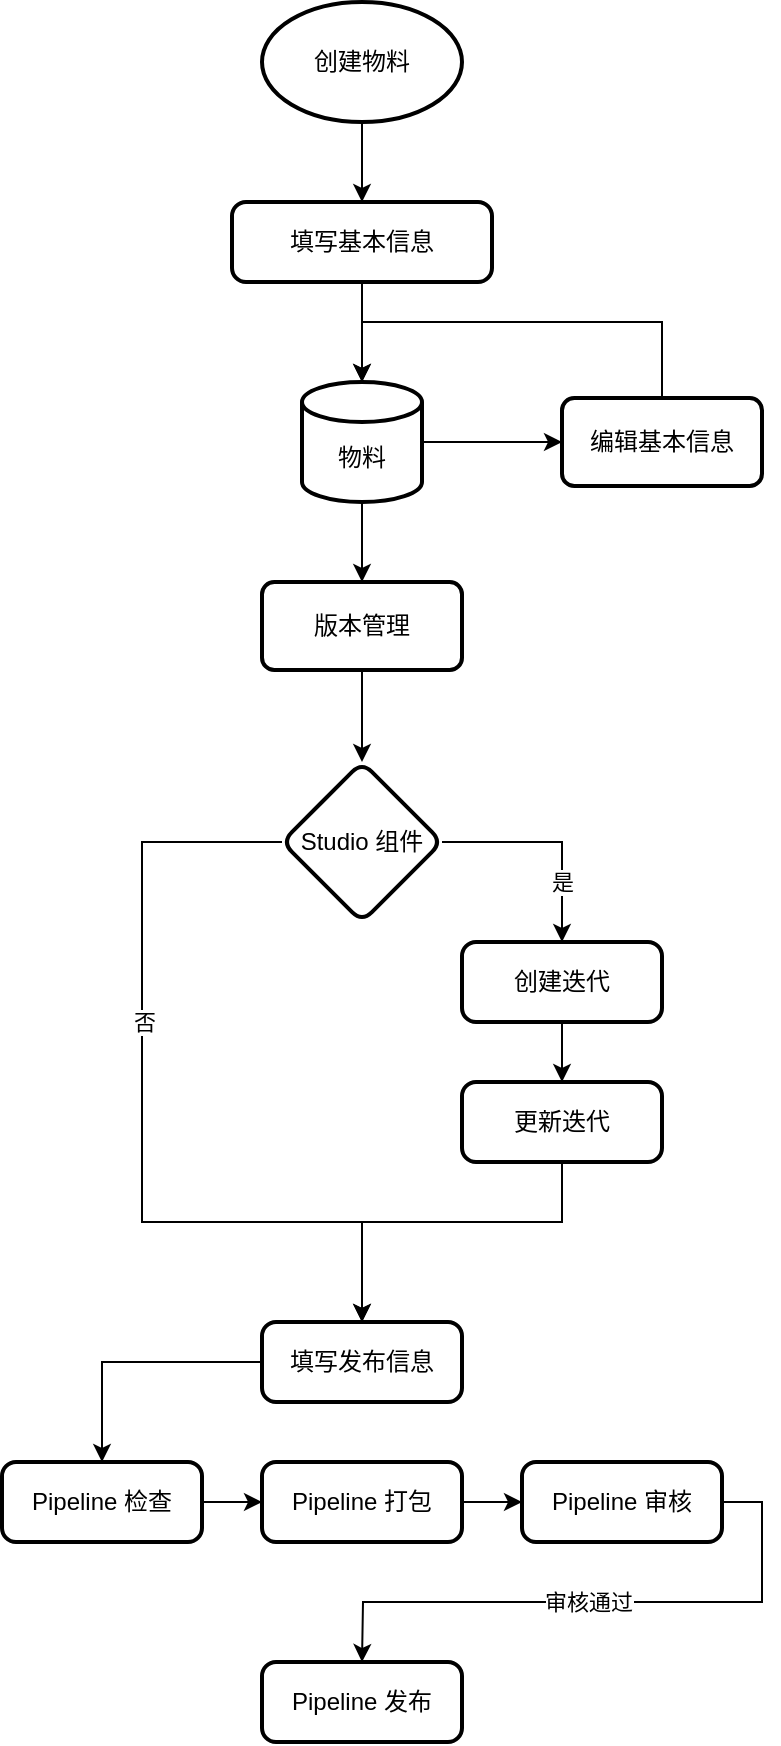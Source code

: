<mxfile version="15.4.0" type="device"><diagram id="6oLwjdjz2ehYIHu4U49e" name="第 1 页"><mxGraphModel dx="1188" dy="1923" grid="1" gridSize="10" guides="1" tooltips="1" connect="1" arrows="1" fold="1" page="1" pageScale="1" pageWidth="827" pageHeight="1169" background="#ffffff" math="0" shadow="0"><root><mxCell id="0"/><mxCell id="1" parent="0"/><mxCell id="DETaQ42TlXBss9cN5Mb0-29" value="" style="edgeStyle=orthogonalEdgeStyle;rounded=0;orthogonalLoop=1;jettySize=auto;html=1;fontSize=12;" parent="1" source="DETaQ42TlXBss9cN5Mb0-1" edge="1"><mxGeometry relative="1" as="geometry"><mxPoint x="380" y="-1010" as="targetPoint"/></mxGeometry></mxCell><mxCell id="DETaQ42TlXBss9cN5Mb0-1" value="创建物料" style="strokeWidth=2;html=1;shape=mxgraph.flowchart.start_1;whiteSpace=wrap;" parent="1" vertex="1"><mxGeometry x="330" y="-1110" width="100" height="60" as="geometry"/></mxCell><mxCell id="DETaQ42TlXBss9cN5Mb0-67" value="" style="edgeStyle=orthogonalEdgeStyle;rounded=0;orthogonalLoop=1;jettySize=auto;html=1;fontSize=12;entryX=0.5;entryY=0;entryDx=0;entryDy=0;" parent="1" source="DETaQ42TlXBss9cN5Mb0-44" target="R25fW30_btNnyCeFW7Sq-13" edge="1"><mxGeometry relative="1" as="geometry"><mxPoint x="375" y="-600" as="targetPoint"/></mxGeometry></mxCell><mxCell id="DETaQ42TlXBss9cN5Mb0-44" value="版本管理" style="whiteSpace=wrap;html=1;rounded=1;strokeWidth=2;arcSize=14;aspect=fixed;" parent="1" vertex="1"><mxGeometry x="330" y="-820" width="100" height="44" as="geometry"/></mxCell><mxCell id="R25fW30_btNnyCeFW7Sq-30" style="edgeStyle=orthogonalEdgeStyle;rounded=0;orthogonalLoop=1;jettySize=auto;html=1;exitX=0.5;exitY=1;exitDx=0;exitDy=0;exitPerimeter=0;entryX=0.5;entryY=0;entryDx=0;entryDy=0;" edge="1" parent="1" source="DETaQ42TlXBss9cN5Mb0-57" target="DETaQ42TlXBss9cN5Mb0-44"><mxGeometry relative="1" as="geometry"/></mxCell><mxCell id="R25fW30_btNnyCeFW7Sq-37" style="edgeStyle=orthogonalEdgeStyle;rounded=0;orthogonalLoop=1;jettySize=auto;html=1;exitX=1;exitY=0.5;exitDx=0;exitDy=0;exitPerimeter=0;entryX=0;entryY=0.5;entryDx=0;entryDy=0;" edge="1" parent="1" source="DETaQ42TlXBss9cN5Mb0-57" target="R25fW30_btNnyCeFW7Sq-36"><mxGeometry relative="1" as="geometry"/></mxCell><mxCell id="DETaQ42TlXBss9cN5Mb0-57" value="&lt;br&gt;物料" style="strokeWidth=2;html=1;shape=mxgraph.flowchart.database;whiteSpace=wrap;fontSize=12;" parent="1" vertex="1"><mxGeometry x="350" y="-920" width="60" height="60" as="geometry"/></mxCell><mxCell id="R25fW30_btNnyCeFW7Sq-32" style="edgeStyle=orthogonalEdgeStyle;rounded=0;orthogonalLoop=1;jettySize=auto;html=1;exitX=0.5;exitY=1;exitDx=0;exitDy=0;entryX=0.5;entryY=0;entryDx=0;entryDy=0;entryPerimeter=0;" edge="1" parent="1" source="R25fW30_btNnyCeFW7Sq-3" target="DETaQ42TlXBss9cN5Mb0-57"><mxGeometry relative="1" as="geometry"/></mxCell><mxCell id="R25fW30_btNnyCeFW7Sq-3" value="填写基本信息" style="rounded=1;whiteSpace=wrap;html=1;absoluteArcSize=1;arcSize=14;strokeWidth=2;fontSize=12;" vertex="1" parent="1"><mxGeometry x="315" y="-1010" width="130" height="40" as="geometry"/></mxCell><mxCell id="R25fW30_btNnyCeFW7Sq-14" style="edgeStyle=orthogonalEdgeStyle;rounded=0;orthogonalLoop=1;jettySize=auto;html=1;exitX=1;exitY=0.5;exitDx=0;exitDy=0;entryX=0.5;entryY=0;entryDx=0;entryDy=0;" edge="1" parent="1" source="R25fW30_btNnyCeFW7Sq-13" target="R25fW30_btNnyCeFW7Sq-21"><mxGeometry relative="1" as="geometry"><mxPoint x="475" y="-490" as="targetPoint"/></mxGeometry></mxCell><mxCell id="R25fW30_btNnyCeFW7Sq-15" value="是" style="edgeLabel;html=1;align=center;verticalAlign=middle;resizable=0;points=[];" vertex="1" connectable="0" parent="R25fW30_btNnyCeFW7Sq-14"><mxGeometry x="0.375" y="-1" relative="1" as="geometry"><mxPoint x="1" y="4" as="offset"/></mxGeometry></mxCell><mxCell id="R25fW30_btNnyCeFW7Sq-16" style="edgeStyle=orthogonalEdgeStyle;rounded=0;orthogonalLoop=1;jettySize=auto;html=1;exitX=0;exitY=0.5;exitDx=0;exitDy=0;entryX=0.5;entryY=0;entryDx=0;entryDy=0;" edge="1" parent="1" source="R25fW30_btNnyCeFW7Sq-13" target="R25fW30_btNnyCeFW7Sq-20"><mxGeometry relative="1" as="geometry"><mxPoint x="265" y="-490" as="targetPoint"/><Array as="points"><mxPoint x="270" y="-690"/><mxPoint x="270" y="-500"/><mxPoint x="380" y="-500"/></Array></mxGeometry></mxCell><mxCell id="R25fW30_btNnyCeFW7Sq-19" value="否" style="edgeLabel;html=1;align=center;verticalAlign=middle;resizable=0;points=[];" vertex="1" connectable="0" parent="R25fW30_btNnyCeFW7Sq-16"><mxGeometry x="0.441" relative="1" as="geometry"><mxPoint x="-42" y="-100" as="offset"/></mxGeometry></mxCell><mxCell id="R25fW30_btNnyCeFW7Sq-13" value="Studio 组件" style="rhombus;whiteSpace=wrap;html=1;rounded=1;strokeWidth=2;arcSize=14;" vertex="1" parent="1"><mxGeometry x="340" y="-730" width="80" height="80" as="geometry"/></mxCell><mxCell id="R25fW30_btNnyCeFW7Sq-51" value="" style="edgeStyle=orthogonalEdgeStyle;rounded=0;orthogonalLoop=1;jettySize=auto;html=1;" edge="1" parent="1" source="R25fW30_btNnyCeFW7Sq-20" target="R25fW30_btNnyCeFW7Sq-50"><mxGeometry relative="1" as="geometry"/></mxCell><mxCell id="R25fW30_btNnyCeFW7Sq-20" value="填写发布信息" style="rounded=1;whiteSpace=wrap;html=1;absoluteArcSize=1;arcSize=14;strokeWidth=2;fontSize=12;" vertex="1" parent="1"><mxGeometry x="330" y="-450" width="100" height="40" as="geometry"/></mxCell><mxCell id="R25fW30_btNnyCeFW7Sq-45" value="" style="edgeStyle=orthogonalEdgeStyle;rounded=0;orthogonalLoop=1;jettySize=auto;html=1;" edge="1" parent="1" source="R25fW30_btNnyCeFW7Sq-21" target="R25fW30_btNnyCeFW7Sq-44"><mxGeometry relative="1" as="geometry"/></mxCell><mxCell id="R25fW30_btNnyCeFW7Sq-21" value="创建迭代" style="rounded=1;whiteSpace=wrap;html=1;absoluteArcSize=1;arcSize=14;strokeWidth=2;fontSize=12;" vertex="1" parent="1"><mxGeometry x="430" y="-640" width="100" height="40" as="geometry"/></mxCell><mxCell id="R25fW30_btNnyCeFW7Sq-38" style="edgeStyle=orthogonalEdgeStyle;rounded=0;orthogonalLoop=1;jettySize=auto;html=1;exitX=0.5;exitY=0;exitDx=0;exitDy=0;" edge="1" parent="1" source="R25fW30_btNnyCeFW7Sq-36"><mxGeometry relative="1" as="geometry"><mxPoint x="380" y="-920" as="targetPoint"/><Array as="points"><mxPoint x="530" y="-950"/><mxPoint x="380" y="-950"/></Array></mxGeometry></mxCell><mxCell id="R25fW30_btNnyCeFW7Sq-36" value="编辑基本信息" style="whiteSpace=wrap;html=1;rounded=1;strokeWidth=2;arcSize=14;aspect=fixed;" vertex="1" parent="1"><mxGeometry x="480" y="-912" width="100" height="44" as="geometry"/></mxCell><mxCell id="R25fW30_btNnyCeFW7Sq-49" style="edgeStyle=orthogonalEdgeStyle;rounded=0;orthogonalLoop=1;jettySize=auto;html=1;exitX=0.5;exitY=1;exitDx=0;exitDy=0;entryX=0.5;entryY=0;entryDx=0;entryDy=0;" edge="1" parent="1" source="R25fW30_btNnyCeFW7Sq-44" target="R25fW30_btNnyCeFW7Sq-20"><mxGeometry relative="1" as="geometry"><Array as="points"><mxPoint x="480" y="-500"/><mxPoint x="380" y="-500"/></Array></mxGeometry></mxCell><mxCell id="R25fW30_btNnyCeFW7Sq-44" value="更新迭代" style="rounded=1;whiteSpace=wrap;html=1;absoluteArcSize=1;arcSize=14;strokeWidth=2;fontSize=12;" vertex="1" parent="1"><mxGeometry x="430" y="-570" width="100" height="40" as="geometry"/></mxCell><mxCell id="R25fW30_btNnyCeFW7Sq-53" value="" style="edgeStyle=orthogonalEdgeStyle;rounded=0;orthogonalLoop=1;jettySize=auto;html=1;" edge="1" parent="1" source="R25fW30_btNnyCeFW7Sq-50" target="R25fW30_btNnyCeFW7Sq-52"><mxGeometry relative="1" as="geometry"/></mxCell><mxCell id="R25fW30_btNnyCeFW7Sq-50" value="Pipeline 检查" style="rounded=1;whiteSpace=wrap;html=1;absoluteArcSize=1;arcSize=14;strokeWidth=2;fontSize=12;" vertex="1" parent="1"><mxGeometry x="200" y="-380" width="100" height="40" as="geometry"/></mxCell><mxCell id="R25fW30_btNnyCeFW7Sq-55" value="" style="edgeStyle=orthogonalEdgeStyle;rounded=0;orthogonalLoop=1;jettySize=auto;html=1;" edge="1" parent="1" source="R25fW30_btNnyCeFW7Sq-52" target="R25fW30_btNnyCeFW7Sq-54"><mxGeometry relative="1" as="geometry"/></mxCell><mxCell id="R25fW30_btNnyCeFW7Sq-52" value="Pipeline 打包" style="rounded=1;whiteSpace=wrap;html=1;absoluteArcSize=1;arcSize=14;strokeWidth=2;fontSize=12;" vertex="1" parent="1"><mxGeometry x="330" y="-380" width="100" height="40" as="geometry"/></mxCell><mxCell id="R25fW30_btNnyCeFW7Sq-56" style="edgeStyle=orthogonalEdgeStyle;rounded=0;orthogonalLoop=1;jettySize=auto;html=1;exitX=1;exitY=0.5;exitDx=0;exitDy=0;" edge="1" parent="1" source="R25fW30_btNnyCeFW7Sq-54"><mxGeometry relative="1" as="geometry"><mxPoint x="380" y="-280" as="targetPoint"/></mxGeometry></mxCell><mxCell id="R25fW30_btNnyCeFW7Sq-58" value="审核通过" style="edgeLabel;html=1;align=center;verticalAlign=middle;resizable=0;points=[];" vertex="1" connectable="0" parent="R25fW30_btNnyCeFW7Sq-56"><mxGeometry x="0.053" relative="1" as="geometry"><mxPoint as="offset"/></mxGeometry></mxCell><mxCell id="R25fW30_btNnyCeFW7Sq-54" value="Pipeline 审核" style="rounded=1;whiteSpace=wrap;html=1;absoluteArcSize=1;arcSize=14;strokeWidth=2;fontSize=12;" vertex="1" parent="1"><mxGeometry x="460" y="-380" width="100" height="40" as="geometry"/></mxCell><mxCell id="R25fW30_btNnyCeFW7Sq-57" value="Pipeline 发布" style="rounded=1;whiteSpace=wrap;html=1;absoluteArcSize=1;arcSize=14;strokeWidth=2;fontSize=12;" vertex="1" parent="1"><mxGeometry x="330" y="-280" width="100" height="40" as="geometry"/></mxCell></root></mxGraphModel></diagram></mxfile>